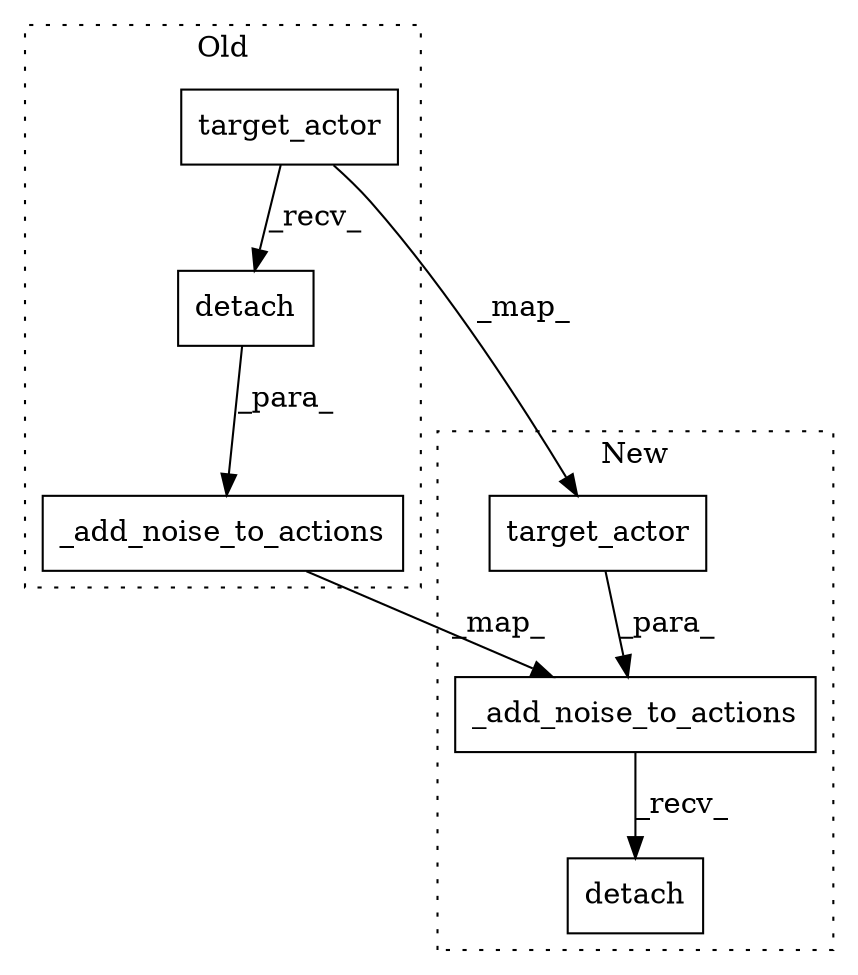 digraph G {
subgraph cluster0 {
1 [label="target_actor" a="32" s="6994,7017" l="13,1" shape="box"];
3 [label="_add_noise_to_actions" a="32" s="7050,7083" l="22,1" shape="box"];
6 [label="detach" a="32" s="7019" l="8" shape="box"];
label = "Old";
style="dotted";
}
subgraph cluster1 {
2 [label="target_actor" a="32" s="7041,7064" l="13,1" shape="box"];
4 [label="_add_noise_to_actions" a="32" s="7088,7121" l="22,1" shape="box"];
5 [label="detach" a="32" s="7123" l="8" shape="box"];
label = "New";
style="dotted";
}
1 -> 2 [label="_map_"];
1 -> 6 [label="_recv_"];
2 -> 4 [label="_para_"];
3 -> 4 [label="_map_"];
4 -> 5 [label="_recv_"];
6 -> 3 [label="_para_"];
}
